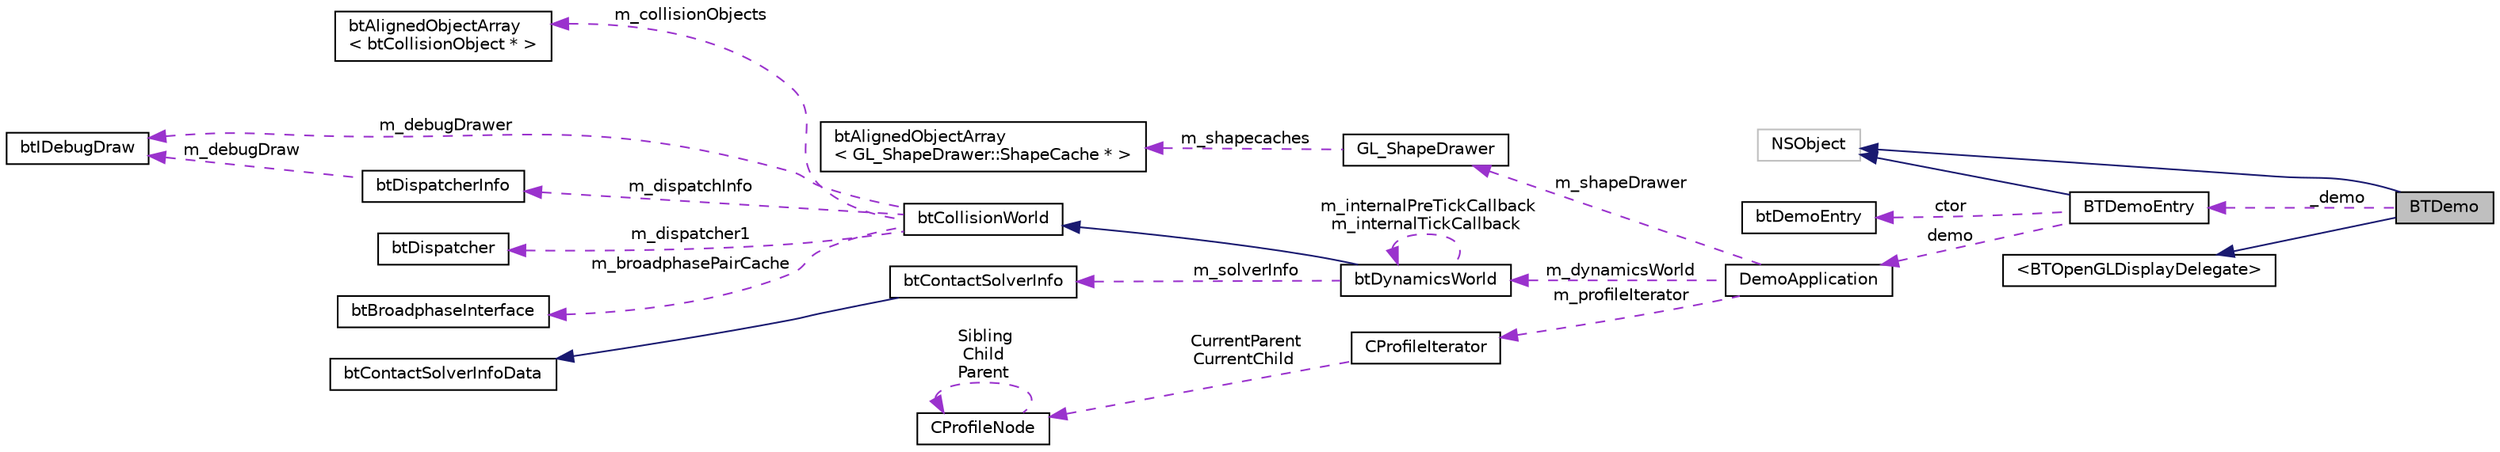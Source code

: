digraph "BTDemo"
{
  edge [fontname="Helvetica",fontsize="10",labelfontname="Helvetica",labelfontsize="10"];
  node [fontname="Helvetica",fontsize="10",shape=record];
  rankdir="LR";
  Node1 [label="BTDemo",height=0.2,width=0.4,color="black", fillcolor="grey75", style="filled", fontcolor="black"];
  Node2 -> Node1 [dir="back",color="midnightblue",fontsize="10",style="solid",fontname="Helvetica"];
  Node2 [label="NSObject",height=0.2,width=0.4,color="grey75", fillcolor="white", style="filled"];
  Node3 -> Node1 [dir="back",color="midnightblue",fontsize="10",style="solid",fontname="Helvetica"];
  Node3 [label="\<BTOpenGLDisplayDelegate\>",height=0.2,width=0.4,color="black", fillcolor="white", style="filled",URL="$protocol_b_t_open_g_l_display_delegate-p.html"];
  Node4 -> Node1 [dir="back",color="darkorchid3",fontsize="10",style="dashed",label=" _demo" ,fontname="Helvetica"];
  Node4 [label="BTDemoEntry",height=0.2,width=0.4,color="black", fillcolor="white", style="filled",URL="$interface_b_t_demo_entry.html"];
  Node2 -> Node4 [dir="back",color="midnightblue",fontsize="10",style="solid",fontname="Helvetica"];
  Node5 -> Node4 [dir="back",color="darkorchid3",fontsize="10",style="dashed",label=" ctor" ,fontname="Helvetica"];
  Node5 [label="btDemoEntry",height=0.2,width=0.4,color="black", fillcolor="white", style="filled",URL="$structbt_demo_entry.html"];
  Node6 -> Node4 [dir="back",color="darkorchid3",fontsize="10",style="dashed",label=" demo" ,fontname="Helvetica"];
  Node6 [label="DemoApplication",height=0.2,width=0.4,color="black", fillcolor="white", style="filled",URL="$class_demo_application.html",tooltip="empty placeholder "];
  Node7 -> Node6 [dir="back",color="darkorchid3",fontsize="10",style="dashed",label=" m_shapeDrawer" ,fontname="Helvetica"];
  Node7 [label="GL_ShapeDrawer",height=0.2,width=0.4,color="black", fillcolor="white", style="filled",URL="$class_g_l___shape_drawer.html",tooltip="OpenGL shape drawing. "];
  Node8 -> Node7 [dir="back",color="darkorchid3",fontsize="10",style="dashed",label=" m_shapecaches" ,fontname="Helvetica"];
  Node8 [label="btAlignedObjectArray\l\< GL_ShapeDrawer::ShapeCache * \>",height=0.2,width=0.4,color="black", fillcolor="white", style="filled",URL="$classbt_aligned_object_array.html"];
  Node9 -> Node6 [dir="back",color="darkorchid3",fontsize="10",style="dashed",label=" m_dynamicsWorld" ,fontname="Helvetica"];
  Node9 [label="btDynamicsWorld",height=0.2,width=0.4,color="black", fillcolor="white", style="filled",URL="$classbt_dynamics_world.html",tooltip="The btDynamicsWorld is the interface class for several dynamics implementation, basic, discrete, parallel, and continuous etc. "];
  Node10 -> Node9 [dir="back",color="midnightblue",fontsize="10",style="solid",fontname="Helvetica"];
  Node10 [label="btCollisionWorld",height=0.2,width=0.4,color="black", fillcolor="white", style="filled",URL="$classbt_collision_world.html",tooltip="CollisionWorld is interface and container for the collision detection. "];
  Node11 -> Node10 [dir="back",color="darkorchid3",fontsize="10",style="dashed",label=" m_collisionObjects" ,fontname="Helvetica"];
  Node11 [label="btAlignedObjectArray\l\< btCollisionObject * \>",height=0.2,width=0.4,color="black", fillcolor="white", style="filled",URL="$classbt_aligned_object_array.html"];
  Node12 -> Node10 [dir="back",color="darkorchid3",fontsize="10",style="dashed",label=" m_dispatchInfo" ,fontname="Helvetica"];
  Node12 [label="btDispatcherInfo",height=0.2,width=0.4,color="black", fillcolor="white", style="filled",URL="$structbt_dispatcher_info.html"];
  Node13 -> Node12 [dir="back",color="darkorchid3",fontsize="10",style="dashed",label=" m_debugDraw" ,fontname="Helvetica"];
  Node13 [label="btIDebugDraw",height=0.2,width=0.4,color="black", fillcolor="white", style="filled",URL="$classbt_i_debug_draw.html"];
  Node14 -> Node10 [dir="back",color="darkorchid3",fontsize="10",style="dashed",label=" m_dispatcher1" ,fontname="Helvetica"];
  Node14 [label="btDispatcher",height=0.2,width=0.4,color="black", fillcolor="white", style="filled",URL="$classbt_dispatcher.html"];
  Node15 -> Node10 [dir="back",color="darkorchid3",fontsize="10",style="dashed",label=" m_broadphasePairCache" ,fontname="Helvetica"];
  Node15 [label="btBroadphaseInterface",height=0.2,width=0.4,color="black", fillcolor="white", style="filled",URL="$classbt_broadphase_interface.html"];
  Node13 -> Node10 [dir="back",color="darkorchid3",fontsize="10",style="dashed",label=" m_debugDrawer" ,fontname="Helvetica"];
  Node9 -> Node9 [dir="back",color="darkorchid3",fontsize="10",style="dashed",label=" m_internalPreTickCallback\nm_internalTickCallback" ,fontname="Helvetica"];
  Node16 -> Node9 [dir="back",color="darkorchid3",fontsize="10",style="dashed",label=" m_solverInfo" ,fontname="Helvetica"];
  Node16 [label="btContactSolverInfo",height=0.2,width=0.4,color="black", fillcolor="white", style="filled",URL="$structbt_contact_solver_info.html"];
  Node17 -> Node16 [dir="back",color="midnightblue",fontsize="10",style="solid",fontname="Helvetica"];
  Node17 [label="btContactSolverInfoData",height=0.2,width=0.4,color="black", fillcolor="white", style="filled",URL="$structbt_contact_solver_info_data.html"];
  Node18 -> Node6 [dir="back",color="darkorchid3",fontsize="10",style="dashed",label=" m_profileIterator" ,fontname="Helvetica"];
  Node18 [label="CProfileIterator",height=0.2,width=0.4,color="black", fillcolor="white", style="filled",URL="$class_c_profile_iterator.html",tooltip="An iterator to navigate through the tree. "];
  Node19 -> Node18 [dir="back",color="darkorchid3",fontsize="10",style="dashed",label=" CurrentParent\nCurrentChild" ,fontname="Helvetica"];
  Node19 [label="CProfileNode",height=0.2,width=0.4,color="black", fillcolor="white", style="filled",URL="$class_c_profile_node.html",tooltip="A node in the Profile Hierarchy Tree. "];
  Node19 -> Node19 [dir="back",color="darkorchid3",fontsize="10",style="dashed",label=" Sibling\nChild\nParent" ,fontname="Helvetica"];
}
